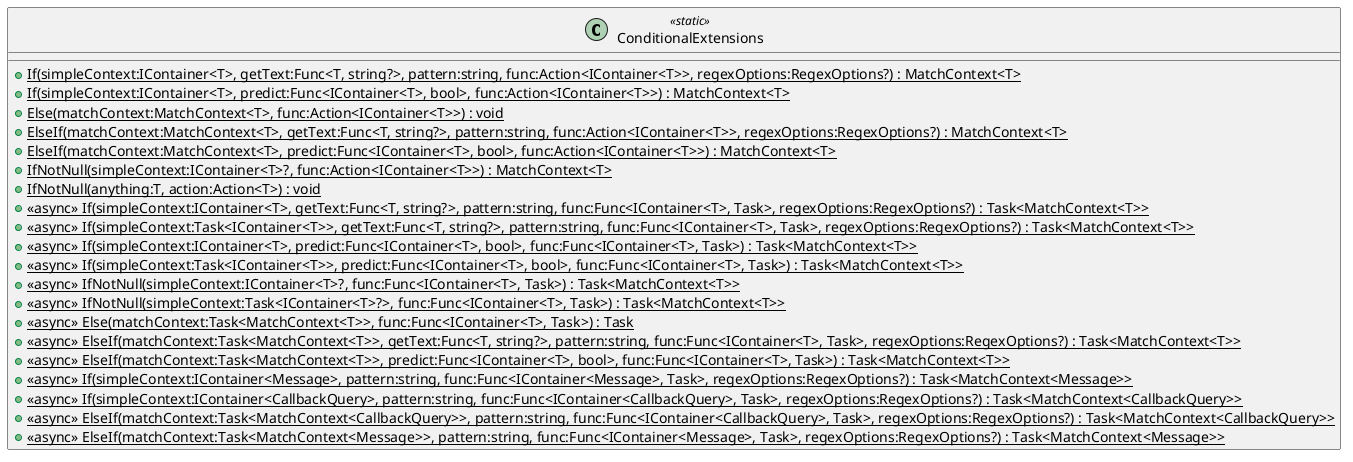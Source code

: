 @startuml
class ConditionalExtensions <<static>> {
    + {static} If(simpleContext:IContainer<T>, getText:Func<T, string?>, pattern:string, func:Action<IContainer<T>>, regexOptions:RegexOptions?) : MatchContext<T>
    + {static} If(simpleContext:IContainer<T>, predict:Func<IContainer<T>, bool>, func:Action<IContainer<T>>) : MatchContext<T>
    + {static} Else(matchContext:MatchContext<T>, func:Action<IContainer<T>>) : void
    + {static} ElseIf(matchContext:MatchContext<T>, getText:Func<T, string?>, pattern:string, func:Action<IContainer<T>>, regexOptions:RegexOptions?) : MatchContext<T>
    + {static} ElseIf(matchContext:MatchContext<T>, predict:Func<IContainer<T>, bool>, func:Action<IContainer<T>>) : MatchContext<T>
    + {static} IfNotNull(simpleContext:IContainer<T>?, func:Action<IContainer<T>>) : MatchContext<T>
    + {static} IfNotNull(anything:T, action:Action<T>) : void
    + {static} <<async>> If(simpleContext:IContainer<T>, getText:Func<T, string?>, pattern:string, func:Func<IContainer<T>, Task>, regexOptions:RegexOptions?) : Task<MatchContext<T>>
    + {static} <<async>> If(simpleContext:Task<IContainer<T>>, getText:Func<T, string?>, pattern:string, func:Func<IContainer<T>, Task>, regexOptions:RegexOptions?) : Task<MatchContext<T>>
    + {static} <<async>> If(simpleContext:IContainer<T>, predict:Func<IContainer<T>, bool>, func:Func<IContainer<T>, Task>) : Task<MatchContext<T>>
    + {static} <<async>> If(simpleContext:Task<IContainer<T>>, predict:Func<IContainer<T>, bool>, func:Func<IContainer<T>, Task>) : Task<MatchContext<T>>
    + {static} <<async>> IfNotNull(simpleContext:IContainer<T>?, func:Func<IContainer<T>, Task>) : Task<MatchContext<T>>
    + {static} <<async>> IfNotNull(simpleContext:Task<IContainer<T>?>, func:Func<IContainer<T>, Task>) : Task<MatchContext<T>>
    + {static} <<async>> Else(matchContext:Task<MatchContext<T>>, func:Func<IContainer<T>, Task>) : Task
    + {static} <<async>> ElseIf(matchContext:Task<MatchContext<T>>, getText:Func<T, string?>, pattern:string, func:Func<IContainer<T>, Task>, regexOptions:RegexOptions?) : Task<MatchContext<T>>
    + {static} <<async>> ElseIf(matchContext:Task<MatchContext<T>>, predict:Func<IContainer<T>, bool>, func:Func<IContainer<T>, Task>) : Task<MatchContext<T>>
    + {static} <<async>> If(simpleContext:IContainer<Message>, pattern:string, func:Func<IContainer<Message>, Task>, regexOptions:RegexOptions?) : Task<MatchContext<Message>>
    + {static} <<async>> If(simpleContext:IContainer<CallbackQuery>, pattern:string, func:Func<IContainer<CallbackQuery>, Task>, regexOptions:RegexOptions?) : Task<MatchContext<CallbackQuery>>
    + {static} <<async>> ElseIf(matchContext:Task<MatchContext<CallbackQuery>>, pattern:string, func:Func<IContainer<CallbackQuery>, Task>, regexOptions:RegexOptions?) : Task<MatchContext<CallbackQuery>>
    + {static} <<async>> ElseIf(matchContext:Task<MatchContext<Message>>, pattern:string, func:Func<IContainer<Message>, Task>, regexOptions:RegexOptions?) : Task<MatchContext<Message>>
}
@enduml
